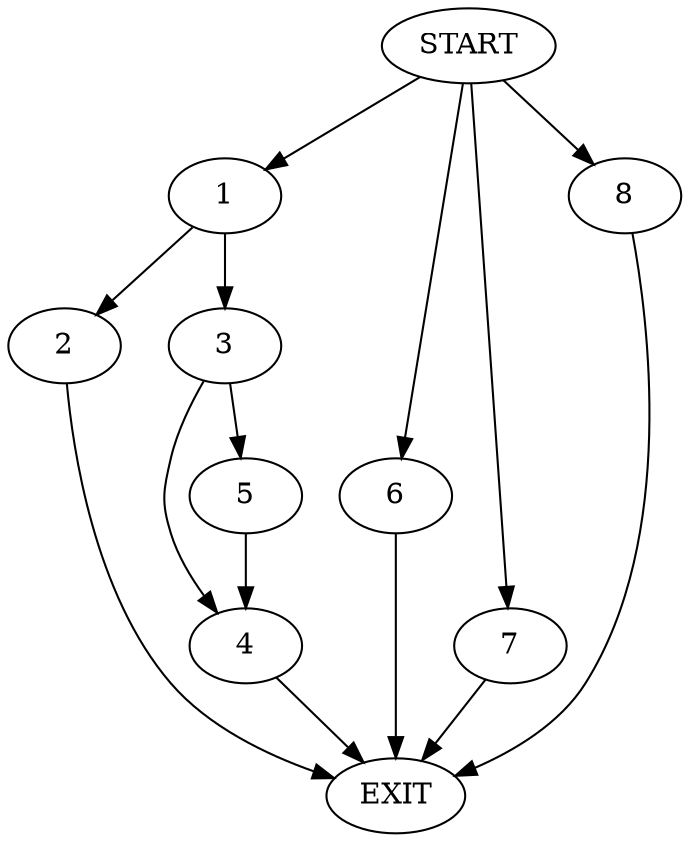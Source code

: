 digraph {
0 [label="START"]
9 [label="EXIT"]
0 -> 1
1 -> 2
1 -> 3
2 -> 9
3 -> 4
3 -> 5
5 -> 4
4 -> 9
0 -> 6
6 -> 9
0 -> 7
7 -> 9
0 -> 8
8 -> 9
}
